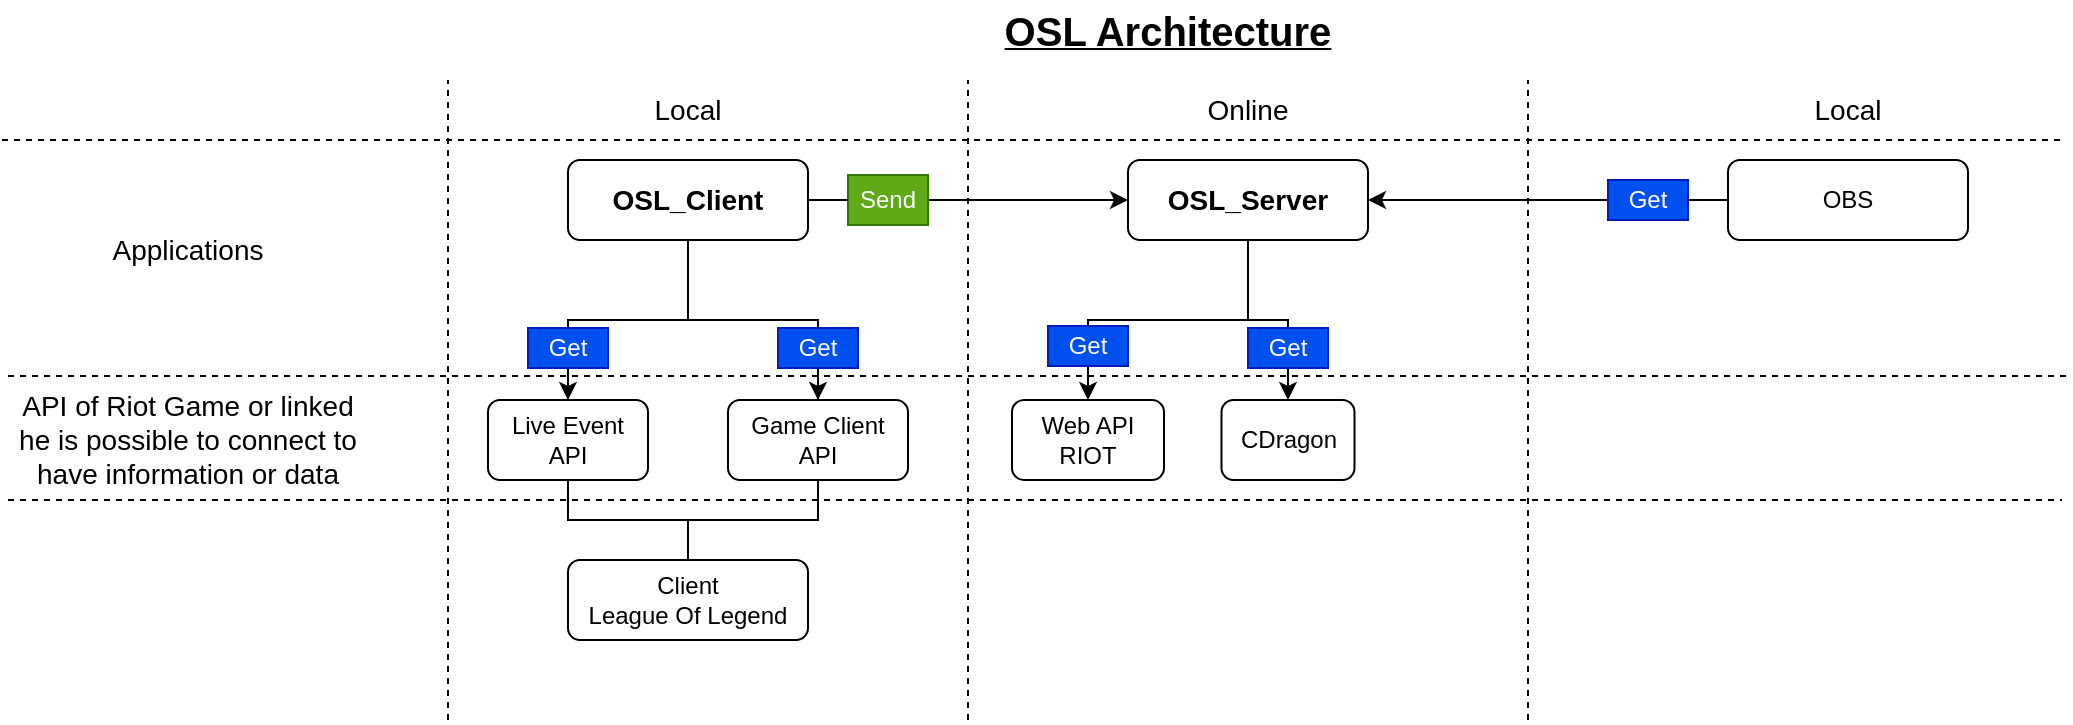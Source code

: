 <mxfile version="18.0.6" type="device"><diagram id="nBInUCJbqWh-kuDUA_9d" name="Page-1"><mxGraphModel dx="1352" dy="412" grid="1" gridSize="10" guides="1" tooltips="1" connect="1" arrows="1" fold="1" page="1" pageScale="1" pageWidth="827" pageHeight="1169" math="0" shadow="0"><root><mxCell id="0"/><mxCell id="1" parent="0"/><mxCell id="zjDlvwJpZXyIf5Od1jWg-14" style="edgeStyle=orthogonalEdgeStyle;rounded=0;orthogonalLoop=1;jettySize=auto;html=1;entryX=0;entryY=0.5;entryDx=0;entryDy=0;startArrow=none;" parent="1" source="zjDlvwJpZXyIf5Od1jWg-15" target="zjDlvwJpZXyIf5Od1jWg-2" edge="1"><mxGeometry relative="1" as="geometry"><Array as="points"><mxPoint x="320" y="380"/><mxPoint x="320" y="380"/></Array></mxGeometry></mxCell><mxCell id="zjDlvwJpZXyIf5Od1jWg-19" style="edgeStyle=orthogonalEdgeStyle;rounded=0;orthogonalLoop=1;jettySize=auto;html=1;entryX=0.5;entryY=0;entryDx=0;entryDy=0;startArrow=none;" parent="1" source="zjDlvwJpZXyIf5Od1jWg-18" target="zjDlvwJpZXyIf5Od1jWg-5" edge="1"><mxGeometry relative="1" as="geometry"/></mxCell><mxCell id="zjDlvwJpZXyIf5Od1jWg-20" style="edgeStyle=orthogonalEdgeStyle;rounded=0;orthogonalLoop=1;jettySize=auto;html=1;entryX=0.5;entryY=0;entryDx=0;entryDy=0;startArrow=none;" parent="1" source="zjDlvwJpZXyIf5Od1jWg-26" target="zjDlvwJpZXyIf5Od1jWg-6" edge="1"><mxGeometry relative="1" as="geometry"/></mxCell><mxCell id="zjDlvwJpZXyIf5Od1jWg-1" value="OSL_Client" style="rounded=1;whiteSpace=wrap;html=1;fontStyle=1;fontSize=14;" parent="1" vertex="1"><mxGeometry x="80" y="360" width="120" height="40" as="geometry"/></mxCell><mxCell id="zjDlvwJpZXyIf5Od1jWg-21" style="edgeStyle=orthogonalEdgeStyle;rounded=0;orthogonalLoop=1;jettySize=auto;html=1;entryX=0.5;entryY=0;entryDx=0;entryDy=0;endArrow=classic;endFill=1;startArrow=none;" parent="1" source="zjDlvwJpZXyIf5Od1jWg-28" target="zjDlvwJpZXyIf5Od1jWg-4" edge="1"><mxGeometry relative="1" as="geometry"><Array as="points"><mxPoint x="340" y="470"/><mxPoint x="340" y="470"/></Array></mxGeometry></mxCell><mxCell id="F7Kw48to39kEn1OBdc_s-7" style="edgeStyle=orthogonalEdgeStyle;rounded=0;orthogonalLoop=1;jettySize=auto;html=1;entryX=0.5;entryY=0;entryDx=0;entryDy=0;endArrow=none;endFill=0;" edge="1" parent="1" source="zjDlvwJpZXyIf5Od1jWg-2" target="F7Kw48to39kEn1OBdc_s-3"><mxGeometry relative="1" as="geometry"><Array as="points"><mxPoint x="420" y="440"/><mxPoint x="440" y="440"/></Array></mxGeometry></mxCell><mxCell id="zjDlvwJpZXyIf5Od1jWg-2" value="OSL_Server" style="rounded=1;whiteSpace=wrap;html=1;fontStyle=1;fontSize=14;" parent="1" vertex="1"><mxGeometry x="360" y="360" width="120" height="40" as="geometry"/></mxCell><mxCell id="zjDlvwJpZXyIf5Od1jWg-7" style="edgeStyle=orthogonalEdgeStyle;rounded=0;orthogonalLoop=1;jettySize=auto;html=1;entryX=0.5;entryY=1;entryDx=0;entryDy=0;endArrow=none;endFill=0;" parent="1" source="zjDlvwJpZXyIf5Od1jWg-3" target="zjDlvwJpZXyIf5Od1jWg-5" edge="1"><mxGeometry relative="1" as="geometry"/></mxCell><mxCell id="zjDlvwJpZXyIf5Od1jWg-8" style="edgeStyle=orthogonalEdgeStyle;rounded=0;orthogonalLoop=1;jettySize=auto;html=1;entryX=0.5;entryY=1;entryDx=0;entryDy=0;endArrow=none;endFill=0;" parent="1" source="zjDlvwJpZXyIf5Od1jWg-3" target="zjDlvwJpZXyIf5Od1jWg-6" edge="1"><mxGeometry relative="1" as="geometry"/></mxCell><mxCell id="zjDlvwJpZXyIf5Od1jWg-3" value="Client&lt;br&gt;League Of Legend" style="rounded=1;whiteSpace=wrap;html=1;" parent="1" vertex="1"><mxGeometry x="80" y="560" width="120" height="40" as="geometry"/></mxCell><mxCell id="zjDlvwJpZXyIf5Od1jWg-4" value="Web API&lt;br&gt;RIOT" style="rounded=1;whiteSpace=wrap;html=1;" parent="1" vertex="1"><mxGeometry x="302" y="480" width="76" height="40" as="geometry"/></mxCell><mxCell id="zjDlvwJpZXyIf5Od1jWg-5" value="Live Event&lt;br&gt;API" style="rounded=1;whiteSpace=wrap;html=1;" parent="1" vertex="1"><mxGeometry x="40" y="480" width="80" height="40" as="geometry"/></mxCell><mxCell id="zjDlvwJpZXyIf5Od1jWg-6" value="Game Client&lt;br&gt;API" style="rounded=1;whiteSpace=wrap;html=1;" parent="1" vertex="1"><mxGeometry x="160" y="480" width="90" height="40" as="geometry"/></mxCell><mxCell id="zjDlvwJpZXyIf5Od1jWg-11" value="OBS" style="rounded=1;whiteSpace=wrap;html=1;" parent="1" vertex="1"><mxGeometry x="660" y="360" width="120" height="40" as="geometry"/></mxCell><mxCell id="zjDlvwJpZXyIf5Od1jWg-23" value="&lt;b&gt;&lt;u&gt;&lt;font style=&quot;font-size: 20px;&quot;&gt;OSL Architecture&lt;/font&gt;&lt;/u&gt;&lt;/b&gt;" style="text;html=1;strokeColor=none;fillColor=none;align=center;verticalAlign=middle;whiteSpace=wrap;rounded=0;" parent="1" vertex="1"><mxGeometry x="260" y="280" width="240" height="30" as="geometry"/></mxCell><mxCell id="zjDlvwJpZXyIf5Od1jWg-18" value="Get" style="text;html=1;strokeColor=#001DBC;fillColor=#0050ef;align=center;verticalAlign=middle;whiteSpace=wrap;rounded=0;fontColor=#ffffff;" parent="1" vertex="1"><mxGeometry x="60" y="444" width="40" height="20" as="geometry"/></mxCell><mxCell id="zjDlvwJpZXyIf5Od1jWg-25" value="" style="edgeStyle=orthogonalEdgeStyle;rounded=0;orthogonalLoop=1;jettySize=auto;html=1;entryX=0.5;entryY=0;entryDx=0;entryDy=0;endArrow=none;" parent="1" source="zjDlvwJpZXyIf5Od1jWg-1" target="zjDlvwJpZXyIf5Od1jWg-18" edge="1"><mxGeometry relative="1" as="geometry"><mxPoint x="140" y="400" as="sourcePoint"/><mxPoint x="80" y="480" as="targetPoint"/><Array as="points"><mxPoint x="140" y="440"/><mxPoint x="80" y="440"/></Array></mxGeometry></mxCell><mxCell id="zjDlvwJpZXyIf5Od1jWg-26" value="Get" style="text;html=1;strokeColor=#001DBC;fillColor=#0050ef;align=center;verticalAlign=middle;whiteSpace=wrap;rounded=0;fontColor=#ffffff;" parent="1" vertex="1"><mxGeometry x="185" y="444" width="40" height="20" as="geometry"/></mxCell><mxCell id="zjDlvwJpZXyIf5Od1jWg-27" value="" style="edgeStyle=orthogonalEdgeStyle;rounded=0;orthogonalLoop=1;jettySize=auto;html=1;entryX=0.5;entryY=0;entryDx=0;entryDy=0;endArrow=none;" parent="1" source="zjDlvwJpZXyIf5Od1jWg-1" target="zjDlvwJpZXyIf5Od1jWg-26" edge="1"><mxGeometry relative="1" as="geometry"><mxPoint x="140" y="400" as="sourcePoint"/><mxPoint x="205" y="480" as="targetPoint"/><Array as="points"><mxPoint x="140" y="440"/><mxPoint x="205" y="440"/></Array></mxGeometry></mxCell><mxCell id="zjDlvwJpZXyIf5Od1jWg-28" value="Get" style="text;html=1;strokeColor=#001DBC;fillColor=#0050ef;align=center;verticalAlign=middle;whiteSpace=wrap;rounded=0;fontColor=#ffffff;" parent="1" vertex="1"><mxGeometry x="320" y="443" width="40" height="20" as="geometry"/></mxCell><mxCell id="zjDlvwJpZXyIf5Od1jWg-29" value="" style="edgeStyle=orthogonalEdgeStyle;rounded=0;orthogonalLoop=1;jettySize=auto;html=1;entryX=0.5;entryY=0;entryDx=0;entryDy=0;endArrow=none;endFill=1;" parent="1" source="zjDlvwJpZXyIf5Od1jWg-2" target="zjDlvwJpZXyIf5Od1jWg-28" edge="1"><mxGeometry relative="1" as="geometry"><mxPoint x="500" y="400" as="sourcePoint"/><mxPoint x="380" y="480" as="targetPoint"/><Array as="points"><mxPoint x="420" y="440"/><mxPoint x="340" y="440"/></Array></mxGeometry></mxCell><mxCell id="zjDlvwJpZXyIf5Od1jWg-32" style="edgeStyle=orthogonalEdgeStyle;rounded=0;orthogonalLoop=1;jettySize=auto;html=1;entryX=1;entryY=0.5;entryDx=0;entryDy=0;fontSize=20;endArrow=classic;endFill=1;" parent="1" source="zjDlvwJpZXyIf5Od1jWg-30" target="zjDlvwJpZXyIf5Od1jWg-2" edge="1"><mxGeometry relative="1" as="geometry"/></mxCell><mxCell id="zjDlvwJpZXyIf5Od1jWg-30" value="Get" style="text;html=1;strokeColor=#001DBC;fillColor=#0050ef;align=center;verticalAlign=middle;whiteSpace=wrap;rounded=0;fontColor=#ffffff;" parent="1" vertex="1"><mxGeometry x="600" y="370" width="40" height="20" as="geometry"/></mxCell><mxCell id="zjDlvwJpZXyIf5Od1jWg-31" value="" style="edgeStyle=orthogonalEdgeStyle;rounded=0;orthogonalLoop=1;jettySize=auto;html=1;entryX=1;entryY=0.5;entryDx=0;entryDy=0;endArrow=none;" parent="1" source="zjDlvwJpZXyIf5Od1jWg-11" target="zjDlvwJpZXyIf5Od1jWg-30" edge="1"><mxGeometry relative="1" as="geometry"><mxPoint x="600" y="460" as="sourcePoint"/><mxPoint x="560" y="380" as="targetPoint"/></mxGeometry></mxCell><mxCell id="zjDlvwJpZXyIf5Od1jWg-15" value="Send" style="text;html=1;strokeColor=#2D7600;fillColor=#60a917;align=center;verticalAlign=middle;whiteSpace=wrap;rounded=0;fontColor=#ffffff;" parent="1" vertex="1"><mxGeometry x="220" y="367.5" width="40" height="25" as="geometry"/></mxCell><mxCell id="zjDlvwJpZXyIf5Od1jWg-33" value="" style="edgeStyle=orthogonalEdgeStyle;rounded=0;orthogonalLoop=1;jettySize=auto;html=1;entryX=0;entryY=0.5;entryDx=0;entryDy=0;endArrow=none;" parent="1" source="zjDlvwJpZXyIf5Od1jWg-1" target="zjDlvwJpZXyIf5Od1jWg-15" edge="1"><mxGeometry relative="1" as="geometry"><mxPoint x="200" y="380" as="sourcePoint"/><mxPoint x="440" y="380" as="targetPoint"/></mxGeometry></mxCell><mxCell id="zjDlvwJpZXyIf5Od1jWg-34" value="" style="endArrow=none;dashed=1;html=1;rounded=0;fontSize=14;" parent="1" edge="1"><mxGeometry width="50" height="50" relative="1" as="geometry"><mxPoint x="-200" y="468" as="sourcePoint"/><mxPoint x="830" y="468" as="targetPoint"/></mxGeometry></mxCell><mxCell id="zjDlvwJpZXyIf5Od1jWg-36" value="" style="endArrow=none;dashed=1;html=1;rounded=0;fontSize=14;" parent="1" edge="1"><mxGeometry width="50" height="50" relative="1" as="geometry"><mxPoint x="-200" y="530" as="sourcePoint"/><mxPoint x="827" y="530" as="targetPoint"/></mxGeometry></mxCell><mxCell id="zjDlvwJpZXyIf5Od1jWg-37" value="API of Riot Game or linked he is possible to connect to have information or data" style="text;html=1;strokeColor=none;fillColor=none;align=center;verticalAlign=middle;whiteSpace=wrap;rounded=0;fontSize=14;" parent="1" vertex="1"><mxGeometry x="-200" y="485" width="180" height="30" as="geometry"/></mxCell><mxCell id="zjDlvwJpZXyIf5Od1jWg-38" value="" style="endArrow=none;dashed=1;html=1;rounded=0;fontSize=14;" parent="1" edge="1"><mxGeometry width="50" height="50" relative="1" as="geometry"><mxPoint x="20" y="640" as="sourcePoint"/><mxPoint x="20" y="320" as="targetPoint"/></mxGeometry></mxCell><mxCell id="zjDlvwJpZXyIf5Od1jWg-39" value="" style="endArrow=none;dashed=1;html=1;rounded=0;fontSize=14;" parent="1" edge="1"><mxGeometry width="50" height="50" relative="1" as="geometry"><mxPoint x="280" y="640" as="sourcePoint"/><mxPoint x="280" y="320" as="targetPoint"/></mxGeometry></mxCell><mxCell id="zjDlvwJpZXyIf5Od1jWg-40" value="Local" style="text;html=1;strokeColor=none;fillColor=none;align=center;verticalAlign=middle;whiteSpace=wrap;rounded=0;fontSize=14;" parent="1" vertex="1"><mxGeometry x="40" y="320" width="200" height="30" as="geometry"/></mxCell><mxCell id="zjDlvwJpZXyIf5Od1jWg-41" value="" style="endArrow=none;dashed=1;html=1;rounded=0;fontSize=14;" parent="1" edge="1"><mxGeometry width="50" height="50" relative="1" as="geometry"><mxPoint x="560" y="640" as="sourcePoint"/><mxPoint x="560" y="320" as="targetPoint"/></mxGeometry></mxCell><mxCell id="zjDlvwJpZXyIf5Od1jWg-42" value="Online" style="text;html=1;strokeColor=none;fillColor=none;align=center;verticalAlign=middle;whiteSpace=wrap;rounded=0;fontSize=14;" parent="1" vertex="1"><mxGeometry x="320" y="320" width="200" height="30" as="geometry"/></mxCell><mxCell id="zjDlvwJpZXyIf5Od1jWg-43" value="Local" style="text;html=1;strokeColor=none;fillColor=none;align=center;verticalAlign=middle;whiteSpace=wrap;rounded=0;fontSize=14;" parent="1" vertex="1"><mxGeometry x="620" y="320" width="200" height="30" as="geometry"/></mxCell><mxCell id="zjDlvwJpZXyIf5Od1jWg-44" value="" style="endArrow=none;dashed=1;html=1;rounded=0;fontSize=14;" parent="1" edge="1"><mxGeometry width="50" height="50" relative="1" as="geometry"><mxPoint x="-203" y="350" as="sourcePoint"/><mxPoint x="827" y="350" as="targetPoint"/></mxGeometry></mxCell><mxCell id="zjDlvwJpZXyIf5Od1jWg-45" value="Applications" style="text;html=1;strokeColor=none;fillColor=none;align=center;verticalAlign=middle;whiteSpace=wrap;rounded=0;fontSize=14;" parent="1" vertex="1"><mxGeometry x="-150" y="390" width="80" height="30" as="geometry"/></mxCell><mxCell id="F7Kw48to39kEn1OBdc_s-1" value="CDragon" style="rounded=1;whiteSpace=wrap;html=1;" vertex="1" parent="1"><mxGeometry x="406.75" y="480" width="66.5" height="40" as="geometry"/></mxCell><mxCell id="F7Kw48to39kEn1OBdc_s-6" style="edgeStyle=orthogonalEdgeStyle;rounded=0;orthogonalLoop=1;jettySize=auto;html=1;entryX=0.5;entryY=0;entryDx=0;entryDy=0;" edge="1" parent="1" source="F7Kw48to39kEn1OBdc_s-3" target="F7Kw48to39kEn1OBdc_s-1"><mxGeometry relative="1" as="geometry"><Array as="points"><mxPoint x="440" y="480"/></Array></mxGeometry></mxCell><mxCell id="F7Kw48to39kEn1OBdc_s-3" value="Get" style="text;html=1;strokeColor=#001DBC;fillColor=#0050ef;align=center;verticalAlign=middle;whiteSpace=wrap;rounded=0;fontColor=#ffffff;" vertex="1" parent="1"><mxGeometry x="420" y="444" width="40" height="20" as="geometry"/></mxCell></root></mxGraphModel></diagram></mxfile>